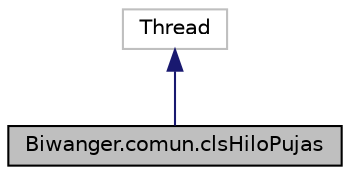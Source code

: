 digraph "Biwanger.comun.clsHiloPujas"
{
 // LATEX_PDF_SIZE
  edge [fontname="Helvetica",fontsize="10",labelfontname="Helvetica",labelfontsize="10"];
  node [fontname="Helvetica",fontsize="10",shape=record];
  Node1 [label="Biwanger.comun.clsHiloPujas",height=0.2,width=0.4,color="black", fillcolor="grey75", style="filled", fontcolor="black",tooltip="Hilo que gestiona las pujas del sistema."];
  Node2 -> Node1 [dir="back",color="midnightblue",fontsize="10",style="solid",fontname="Helvetica"];
  Node2 [label="Thread",height=0.2,width=0.4,color="grey75", fillcolor="white", style="filled",tooltip=" "];
}
